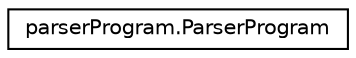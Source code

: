 digraph G
{
  edge [fontname="Helvetica",fontsize="10",labelfontname="Helvetica",labelfontsize="10"];
  node [fontname="Helvetica",fontsize="10",shape=record];
  rankdir="LR";
  Node1 [label="parserProgram.ParserProgram",height=0.2,width=0.4,color="black", fillcolor="white", style="filled",URL="$classparser_program_1_1_parser_program.html"];
}
